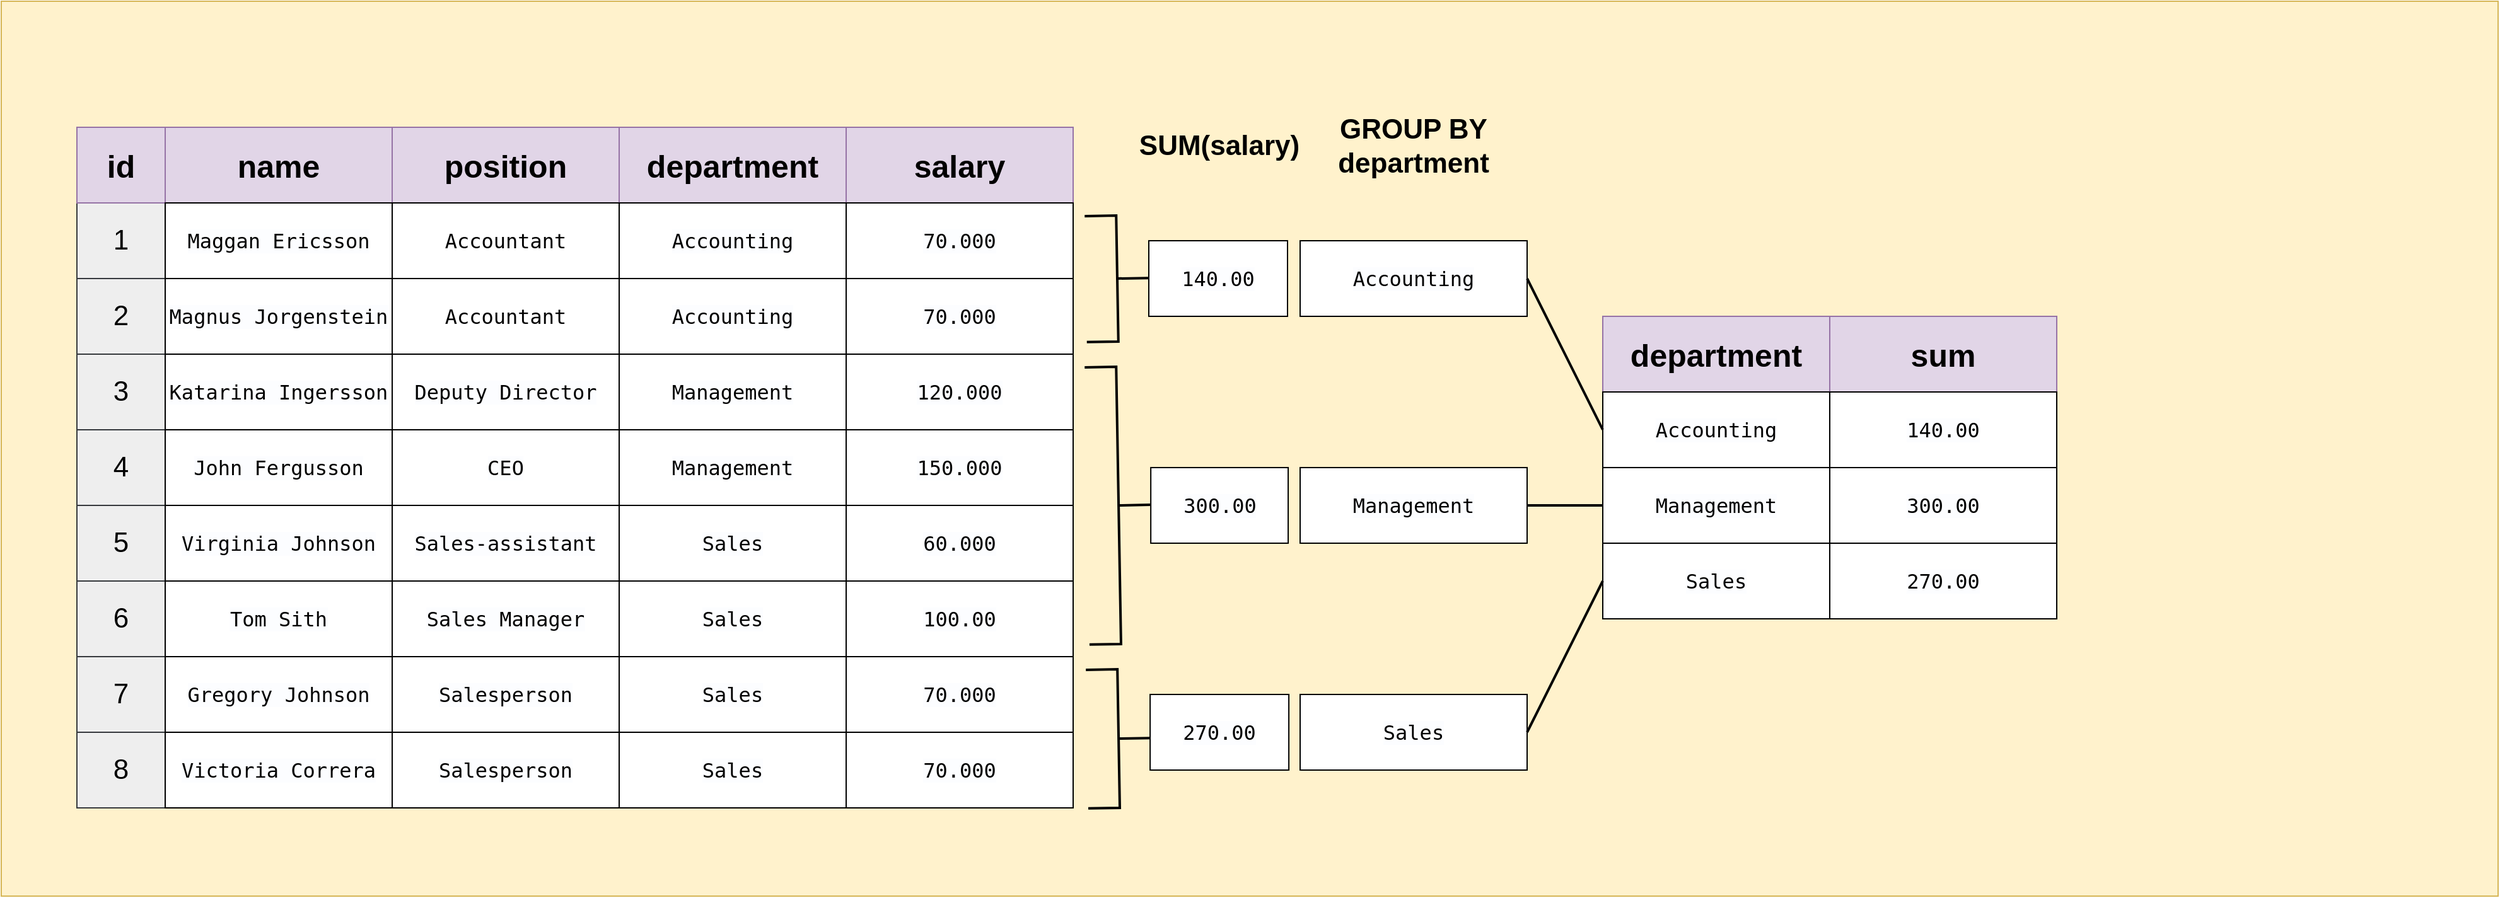 <mxfile version="14.9.2" type="github">
  <diagram id="wDNHoOu6Jpko1F6MiR0f" name="Page-1">
    <mxGraphModel dx="1350" dy="737" grid="1" gridSize="10" guides="1" tooltips="1" connect="1" arrows="1" fold="1" page="1" pageScale="1" pageWidth="100827" pageHeight="10000" math="0" shadow="0">
      <root>
        <mxCell id="0" />
        <mxCell id="1" parent="0" />
        <mxCell id="MJIMx1O3fb0VPixdZPdm-53" value="" style="rounded=0;whiteSpace=wrap;html=1;fillColor=#fff2cc;strokeColor=#d6b656;" vertex="1" parent="1">
          <mxGeometry x="670" y="650" width="1980" height="710" as="geometry" />
        </mxCell>
        <mxCell id="MJIMx1O3fb0VPixdZPdm-6" value="&lt;font style=&quot;font-size: 22px&quot;&gt;1&lt;/font&gt;" style="rounded=0;whiteSpace=wrap;html=1;fillColor=#eeeeee;strokeColor=#36393d;" vertex="1" parent="1">
          <mxGeometry x="730" y="810" width="70" height="60" as="geometry" />
        </mxCell>
        <mxCell id="MJIMx1O3fb0VPixdZPdm-7" value="&lt;b&gt;&lt;font style=&quot;font-size: 25px&quot;&gt;name&lt;/font&gt;&lt;/b&gt;" style="rounded=0;whiteSpace=wrap;html=1;fillColor=#e1d5e7;strokeColor=#9673a6;" vertex="1" parent="1">
          <mxGeometry x="800" y="750" width="180" height="60" as="geometry" />
        </mxCell>
        <mxCell id="MJIMx1O3fb0VPixdZPdm-8" value="&lt;b&gt;&lt;font style=&quot;font-size: 25px&quot;&gt;position&lt;/font&gt;&lt;/b&gt;" style="rounded=0;whiteSpace=wrap;html=1;fillColor=#e1d5e7;strokeColor=#9673a6;" vertex="1" parent="1">
          <mxGeometry x="980" y="750" width="180" height="60" as="geometry" />
        </mxCell>
        <mxCell id="MJIMx1O3fb0VPixdZPdm-9" value="&lt;b&gt;&lt;font style=&quot;font-size: 25px&quot;&gt;department&lt;/font&gt;&lt;/b&gt;" style="rounded=0;whiteSpace=wrap;html=1;fillColor=#e1d5e7;strokeColor=#9673a6;" vertex="1" parent="1">
          <mxGeometry x="1160" y="750" width="180" height="60" as="geometry" />
        </mxCell>
        <mxCell id="MJIMx1O3fb0VPixdZPdm-10" value="&lt;b&gt;&lt;font style=&quot;font-size: 25px&quot;&gt;salary&lt;/font&gt;&lt;/b&gt;" style="rounded=0;whiteSpace=wrap;html=1;fillColor=#e1d5e7;strokeColor=#9673a6;" vertex="1" parent="1">
          <mxGeometry x="1340" y="750" width="180" height="60" as="geometry" />
        </mxCell>
        <mxCell id="MJIMx1O3fb0VPixdZPdm-11" value="&lt;b&gt;&lt;font style=&quot;font-size: 25px&quot;&gt;id&lt;/font&gt;&lt;/b&gt;" style="rounded=0;whiteSpace=wrap;html=1;fillColor=#e1d5e7;strokeColor=#9673a6;" vertex="1" parent="1">
          <mxGeometry x="730" y="750" width="70" height="60" as="geometry" />
        </mxCell>
        <mxCell id="MJIMx1O3fb0VPixdZPdm-12" value="&lt;font style=&quot;font-size: 22px&quot;&gt;2&lt;/font&gt;" style="rounded=0;whiteSpace=wrap;html=1;fillColor=#eeeeee;strokeColor=#36393d;" vertex="1" parent="1">
          <mxGeometry x="730" y="870" width="70" height="60" as="geometry" />
        </mxCell>
        <mxCell id="MJIMx1O3fb0VPixdZPdm-13" value="&lt;font style=&quot;font-size: 22px&quot;&gt;3&lt;/font&gt;" style="rounded=0;whiteSpace=wrap;html=1;fillColor=#eeeeee;strokeColor=#36393d;" vertex="1" parent="1">
          <mxGeometry x="730" y="930" width="70" height="60" as="geometry" />
        </mxCell>
        <mxCell id="MJIMx1O3fb0VPixdZPdm-14" value="&lt;font style=&quot;font-size: 22px&quot;&gt;4&lt;/font&gt;" style="rounded=0;whiteSpace=wrap;html=1;fillColor=#eeeeee;strokeColor=#36393d;" vertex="1" parent="1">
          <mxGeometry x="730" y="990" width="70" height="60" as="geometry" />
        </mxCell>
        <mxCell id="MJIMx1O3fb0VPixdZPdm-15" value="&lt;font style=&quot;font-size: 22px&quot;&gt;5&lt;/font&gt;" style="rounded=0;whiteSpace=wrap;html=1;fillColor=#eeeeee;strokeColor=#36393d;" vertex="1" parent="1">
          <mxGeometry x="730" y="1050" width="70" height="60" as="geometry" />
        </mxCell>
        <mxCell id="MJIMx1O3fb0VPixdZPdm-16" value="&lt;font style=&quot;font-size: 22px&quot;&gt;6&lt;/font&gt;" style="rounded=0;whiteSpace=wrap;html=1;fillColor=#eeeeee;strokeColor=#36393d;" vertex="1" parent="1">
          <mxGeometry x="730" y="1110" width="70" height="60" as="geometry" />
        </mxCell>
        <mxCell id="MJIMx1O3fb0VPixdZPdm-17" value="&lt;font style=&quot;font-size: 22px&quot;&gt;7&lt;/font&gt;" style="rounded=0;whiteSpace=wrap;html=1;fillColor=#eeeeee;strokeColor=#36393d;" vertex="1" parent="1">
          <mxGeometry x="730" y="1170" width="70" height="60" as="geometry" />
        </mxCell>
        <mxCell id="MJIMx1O3fb0VPixdZPdm-18" value="&lt;font style=&quot;font-size: 22px&quot;&gt;8&lt;/font&gt;" style="rounded=0;whiteSpace=wrap;html=1;fillColor=#eeeeee;strokeColor=#36393d;" vertex="1" parent="1">
          <mxGeometry x="730" y="1230" width="70" height="60" as="geometry" />
        </mxCell>
        <mxCell id="MJIMx1O3fb0VPixdZPdm-19" value="&lt;span style=&quot;font-family: &amp;#34;droid sans mono&amp;#34; , monospace , monospace , &amp;#34;droid sans fallback&amp;#34; ; font-size: 16px ; background-color: rgb(252 , 253 , 255)&quot;&gt;Maggan Ericsson&lt;/span&gt;" style="rounded=0;whiteSpace=wrap;html=1;" vertex="1" parent="1">
          <mxGeometry x="800" y="810" width="180" height="60" as="geometry" />
        </mxCell>
        <mxCell id="MJIMx1O3fb0VPixdZPdm-20" value="&lt;span style=&quot;font-family: &amp;#34;droid sans mono&amp;#34; , monospace , monospace , &amp;#34;droid sans fallback&amp;#34; ; font-size: 16px ; background-color: rgb(252 , 253 , 255)&quot;&gt;Magnus Jorgenstein&lt;/span&gt;" style="rounded=0;whiteSpace=wrap;html=1;" vertex="1" parent="1">
          <mxGeometry x="800" y="870" width="180" height="60" as="geometry" />
        </mxCell>
        <mxCell id="MJIMx1O3fb0VPixdZPdm-21" value="&lt;font face=&quot;droid sans mono, monospace, monospace, droid sans fallback&quot;&gt;&lt;span style=&quot;font-size: 16px ; background-color: rgb(252 , 253 , 255)&quot;&gt;Virginia Johnson&lt;/span&gt;&lt;/font&gt;" style="rounded=0;whiteSpace=wrap;html=1;" vertex="1" parent="1">
          <mxGeometry x="800" y="1050" width="180" height="60" as="geometry" />
        </mxCell>
        <mxCell id="MJIMx1O3fb0VPixdZPdm-22" value="&lt;font face=&quot;droid sans mono, monospace, monospace, droid sans fallback&quot;&gt;&lt;span style=&quot;font-size: 16px ; background-color: rgb(252 , 253 , 255)&quot;&gt;Tom Sith&lt;/span&gt;&lt;/font&gt;" style="rounded=0;whiteSpace=wrap;html=1;" vertex="1" parent="1">
          <mxGeometry x="800" y="1110" width="180" height="60" as="geometry" />
        </mxCell>
        <mxCell id="MJIMx1O3fb0VPixdZPdm-23" value="&lt;span style=&quot;font-family: &amp;#34;droid sans mono&amp;#34; , monospace , monospace , &amp;#34;droid sans fallback&amp;#34; ; font-size: 16px ; background-color: rgb(252 , 253 , 255)&quot;&gt;Gregory Johnson&lt;/span&gt;" style="rounded=0;whiteSpace=wrap;html=1;" vertex="1" parent="1">
          <mxGeometry x="800" y="1170" width="180" height="60" as="geometry" />
        </mxCell>
        <mxCell id="MJIMx1O3fb0VPixdZPdm-24" value="&lt;span style=&quot;font-family: &amp;#34;droid sans mono&amp;#34; , monospace , monospace , &amp;#34;droid sans fallback&amp;#34; ; font-size: 16px ; background-color: rgb(252 , 253 , 255)&quot;&gt;Victoria Correra&lt;/span&gt;" style="rounded=0;whiteSpace=wrap;html=1;" vertex="1" parent="1">
          <mxGeometry x="800" y="1230" width="180" height="60" as="geometry" />
        </mxCell>
        <mxCell id="MJIMx1O3fb0VPixdZPdm-25" value="&lt;span style=&quot;font-family: &amp;#34;droid sans mono&amp;#34; , monospace , monospace , &amp;#34;droid sans fallback&amp;#34; ; font-size: 16px ; background-color: rgb(252 , 253 , 255)&quot;&gt;Katarina Ingersson&lt;/span&gt;" style="rounded=0;whiteSpace=wrap;html=1;" vertex="1" parent="1">
          <mxGeometry x="800" y="930" width="180" height="60" as="geometry" />
        </mxCell>
        <mxCell id="MJIMx1O3fb0VPixdZPdm-26" value="&lt;span style=&quot;font-family: &amp;#34;droid sans mono&amp;#34; , monospace , monospace , &amp;#34;droid sans fallback&amp;#34; ; font-size: 16px ; background-color: rgb(252 , 253 , 255)&quot;&gt;John Fergusson&lt;/span&gt;" style="rounded=0;whiteSpace=wrap;html=1;" vertex="1" parent="1">
          <mxGeometry x="800" y="990" width="180" height="60" as="geometry" />
        </mxCell>
        <mxCell id="MJIMx1O3fb0VPixdZPdm-27" value="&lt;span style=&quot;font-family: &amp;#34;droid sans mono&amp;#34; , monospace , monospace , &amp;#34;droid sans fallback&amp;#34; ; font-size: 16px ; background-color: rgb(252 , 253 , 255)&quot;&gt;Accounting&lt;/span&gt;" style="rounded=0;whiteSpace=wrap;html=1;" vertex="1" parent="1">
          <mxGeometry x="1160" y="810" width="180" height="60" as="geometry" />
        </mxCell>
        <mxCell id="MJIMx1O3fb0VPixdZPdm-28" value="&lt;span style=&quot;font-family: &amp;#34;droid sans mono&amp;#34; , monospace , monospace , &amp;#34;droid sans fallback&amp;#34; ; font-size: 16px&quot;&gt;Accountant&lt;/span&gt;" style="rounded=0;whiteSpace=wrap;html=1;" vertex="1" parent="1">
          <mxGeometry x="980" y="870" width="180" height="60" as="geometry" />
        </mxCell>
        <mxCell id="MJIMx1O3fb0VPixdZPdm-29" value="&lt;span style=&quot;font-family: &amp;#34;droid sans mono&amp;#34; , monospace , monospace , &amp;#34;droid sans fallback&amp;#34; ; font-size: 16px ; background-color: rgb(252 , 253 , 255)&quot;&gt;Sales-assistant&lt;/span&gt;" style="rounded=0;whiteSpace=wrap;html=1;" vertex="1" parent="1">
          <mxGeometry x="980" y="1050" width="180" height="60" as="geometry" />
        </mxCell>
        <mxCell id="MJIMx1O3fb0VPixdZPdm-30" value="&lt;span style=&quot;font-family: &amp;#34;droid sans mono&amp;#34; , monospace , monospace , &amp;#34;droid sans fallback&amp;#34; ; font-size: 16px ; background-color: rgb(252 , 253 , 255)&quot;&gt;Sales Manager&lt;/span&gt;" style="rounded=0;whiteSpace=wrap;html=1;" vertex="1" parent="1">
          <mxGeometry x="980" y="1110" width="180" height="60" as="geometry" />
        </mxCell>
        <mxCell id="MJIMx1O3fb0VPixdZPdm-31" value="&lt;span style=&quot;font-family: &amp;#34;droid sans mono&amp;#34; , monospace , monospace , &amp;#34;droid sans fallback&amp;#34; ; font-size: 16px ; background-color: rgb(252 , 253 , 255)&quot;&gt;Salesperson&lt;/span&gt;" style="rounded=0;whiteSpace=wrap;html=1;" vertex="1" parent="1">
          <mxGeometry x="980" y="1170" width="180" height="60" as="geometry" />
        </mxCell>
        <mxCell id="MJIMx1O3fb0VPixdZPdm-32" value="&lt;span style=&quot;font-family: &amp;#34;droid sans mono&amp;#34; , monospace , monospace , &amp;#34;droid sans fallback&amp;#34; ; font-size: 16px ; background-color: rgb(252 , 253 , 255)&quot;&gt;Salesperson&lt;/span&gt;" style="rounded=0;whiteSpace=wrap;html=1;" vertex="1" parent="1">
          <mxGeometry x="980" y="1230" width="180" height="60" as="geometry" />
        </mxCell>
        <mxCell id="MJIMx1O3fb0VPixdZPdm-33" value="&lt;span style=&quot;font-family: &amp;#34;droid sans mono&amp;#34; , monospace , monospace , &amp;#34;droid sans fallback&amp;#34; ; font-size: 16px ; background-color: rgb(252 , 253 , 255)&quot;&gt;Deputy Director&lt;/span&gt;" style="rounded=0;whiteSpace=wrap;html=1;" vertex="1" parent="1">
          <mxGeometry x="980" y="930" width="180" height="60" as="geometry" />
        </mxCell>
        <mxCell id="MJIMx1O3fb0VPixdZPdm-34" value="&lt;span style=&quot;font-family: &amp;#34;droid sans mono&amp;#34; , monospace , monospace , &amp;#34;droid sans fallback&amp;#34; ; font-size: 16px ; background-color: rgb(252 , 253 , 255)&quot;&gt;CEO&lt;/span&gt;" style="rounded=0;whiteSpace=wrap;html=1;" vertex="1" parent="1">
          <mxGeometry x="980" y="990" width="180" height="60" as="geometry" />
        </mxCell>
        <mxCell id="MJIMx1O3fb0VPixdZPdm-35" value="&lt;font face=&quot;droid sans mono, monospace, monospace, droid sans fallback&quot;&gt;&lt;span style=&quot;font-size: 16px&quot;&gt;Accountant&lt;/span&gt;&lt;/font&gt;" style="rounded=0;whiteSpace=wrap;html=1;" vertex="1" parent="1">
          <mxGeometry x="980" y="810" width="180" height="60" as="geometry" />
        </mxCell>
        <mxCell id="MJIMx1O3fb0VPixdZPdm-36" value="&lt;span style=&quot;font-family: &amp;#34;droid sans mono&amp;#34; , monospace , monospace , &amp;#34;droid sans fallback&amp;#34; ; font-size: 16px ; background-color: rgb(252 , 253 , 255)&quot;&gt;70.000&lt;/span&gt;" style="rounded=0;whiteSpace=wrap;html=1;" vertex="1" parent="1">
          <mxGeometry x="1340" y="810" width="180" height="60" as="geometry" />
        </mxCell>
        <mxCell id="MJIMx1O3fb0VPixdZPdm-37" value="&lt;span style=&quot;font-family: &amp;#34;droid sans mono&amp;#34; , monospace , monospace , &amp;#34;droid sans fallback&amp;#34; ; font-size: 16px ; background-color: rgb(252 , 253 , 255)&quot;&gt;Accounting&lt;/span&gt;" style="rounded=0;whiteSpace=wrap;html=1;" vertex="1" parent="1">
          <mxGeometry x="1160" y="870" width="180" height="60" as="geometry" />
        </mxCell>
        <mxCell id="MJIMx1O3fb0VPixdZPdm-38" value="&lt;span style=&quot;font-family: &amp;#34;droid sans mono&amp;#34; , monospace , monospace , &amp;#34;droid sans fallback&amp;#34; ; font-size: 16px ; background-color: rgb(252 , 253 , 255)&quot;&gt;Sales&lt;/span&gt;" style="rounded=0;whiteSpace=wrap;html=1;" vertex="1" parent="1">
          <mxGeometry x="1160" y="1170" width="180" height="60" as="geometry" />
        </mxCell>
        <mxCell id="MJIMx1O3fb0VPixdZPdm-39" value="&lt;span style=&quot;font-family: &amp;#34;droid sans mono&amp;#34; , monospace , monospace , &amp;#34;droid sans fallback&amp;#34; ; font-size: 16px ; background-color: rgb(252 , 253 , 255)&quot;&gt;Sales&lt;/span&gt;" style="rounded=0;whiteSpace=wrap;html=1;" vertex="1" parent="1">
          <mxGeometry x="1160" y="1230" width="180" height="60" as="geometry" />
        </mxCell>
        <mxCell id="MJIMx1O3fb0VPixdZPdm-40" value="&lt;span style=&quot;font-family: &amp;#34;droid sans mono&amp;#34; , monospace , monospace , &amp;#34;droid sans fallback&amp;#34; ; font-size: 16px ; background-color: rgb(252 , 253 , 255)&quot;&gt;Sales&lt;/span&gt;" style="rounded=0;whiteSpace=wrap;html=1;" vertex="1" parent="1">
          <mxGeometry x="1160" y="1050" width="180" height="60" as="geometry" />
        </mxCell>
        <mxCell id="MJIMx1O3fb0VPixdZPdm-41" value="&lt;span style=&quot;font-family: &amp;#34;droid sans mono&amp;#34; , monospace , monospace , &amp;#34;droid sans fallback&amp;#34; ; font-size: 16px ; background-color: rgb(252 , 253 , 255)&quot;&gt;Sales&lt;/span&gt;" style="rounded=0;whiteSpace=wrap;html=1;" vertex="1" parent="1">
          <mxGeometry x="1160" y="1110" width="180" height="60" as="geometry" />
        </mxCell>
        <mxCell id="MJIMx1O3fb0VPixdZPdm-42" value="&lt;span style=&quot;font-family: &amp;#34;droid sans mono&amp;#34; , monospace , monospace , &amp;#34;droid sans fallback&amp;#34; ; font-size: 16px ; background-color: rgb(252 , 253 , 255)&quot;&gt;Management&lt;/span&gt;" style="rounded=0;whiteSpace=wrap;html=1;" vertex="1" parent="1">
          <mxGeometry x="1160" y="930" width="180" height="60" as="geometry" />
        </mxCell>
        <mxCell id="MJIMx1O3fb0VPixdZPdm-43" value="&lt;span style=&quot;font-family: &amp;#34;droid sans mono&amp;#34; , monospace , monospace , &amp;#34;droid sans fallback&amp;#34; ; font-size: 16px ; background-color: rgb(252 , 253 , 255)&quot;&gt;Management&lt;/span&gt;" style="rounded=0;whiteSpace=wrap;html=1;" vertex="1" parent="1">
          <mxGeometry x="1160" y="990" width="180" height="60" as="geometry" />
        </mxCell>
        <mxCell id="MJIMx1O3fb0VPixdZPdm-44" value="&lt;span style=&quot;font-family: &amp;#34;droid sans mono&amp;#34; , monospace , monospace , &amp;#34;droid sans fallback&amp;#34; ; font-size: 16px ; background-color: rgb(252 , 253 , 255)&quot;&gt;70.000&lt;/span&gt;" style="rounded=0;whiteSpace=wrap;html=1;" vertex="1" parent="1">
          <mxGeometry x="1340" y="870" width="180" height="60" as="geometry" />
        </mxCell>
        <mxCell id="MJIMx1O3fb0VPixdZPdm-45" value="&lt;span style=&quot;font-family: &amp;#34;droid sans mono&amp;#34; , monospace , monospace , &amp;#34;droid sans fallback&amp;#34; ; font-size: 16px ; background-color: rgb(252 , 253 , 255)&quot;&gt;60.000&lt;/span&gt;" style="rounded=0;whiteSpace=wrap;html=1;" vertex="1" parent="1">
          <mxGeometry x="1340" y="1050" width="180" height="60" as="geometry" />
        </mxCell>
        <mxCell id="MJIMx1O3fb0VPixdZPdm-46" value="&lt;span style=&quot;font-family: &amp;#34;droid sans mono&amp;#34; , monospace , monospace , &amp;#34;droid sans fallback&amp;#34; ; font-size: 16px ; background-color: rgb(252 , 253 , 255)&quot;&gt;100.00&lt;/span&gt;" style="rounded=0;whiteSpace=wrap;html=1;" vertex="1" parent="1">
          <mxGeometry x="1340" y="1110" width="180" height="60" as="geometry" />
        </mxCell>
        <mxCell id="MJIMx1O3fb0VPixdZPdm-47" value="&lt;span style=&quot;font-family: &amp;#34;droid sans mono&amp;#34; , monospace , monospace , &amp;#34;droid sans fallback&amp;#34; ; font-size: 16px ; background-color: rgb(252 , 253 , 255)&quot;&gt;70.000&lt;/span&gt;" style="rounded=0;whiteSpace=wrap;html=1;" vertex="1" parent="1">
          <mxGeometry x="1340" y="1170" width="180" height="60" as="geometry" />
        </mxCell>
        <mxCell id="MJIMx1O3fb0VPixdZPdm-48" value="&lt;span style=&quot;font-family: &amp;#34;droid sans mono&amp;#34; , monospace , monospace , &amp;#34;droid sans fallback&amp;#34; ; font-size: 16px ; background-color: rgb(252 , 253 , 255)&quot;&gt;70.000&lt;/span&gt;" style="rounded=0;whiteSpace=wrap;html=1;" vertex="1" parent="1">
          <mxGeometry x="1340" y="1230" width="180" height="60" as="geometry" />
        </mxCell>
        <mxCell id="MJIMx1O3fb0VPixdZPdm-49" value="&lt;span style=&quot;font-family: &amp;#34;droid sans mono&amp;#34; , monospace , monospace , &amp;#34;droid sans fallback&amp;#34; ; font-size: 16px ; background-color: rgb(252 , 253 , 255)&quot;&gt;120.000&lt;/span&gt;" style="rounded=0;whiteSpace=wrap;html=1;" vertex="1" parent="1">
          <mxGeometry x="1340" y="930" width="180" height="60" as="geometry" />
        </mxCell>
        <mxCell id="MJIMx1O3fb0VPixdZPdm-50" value="&lt;span style=&quot;font-family: &amp;#34;droid sans mono&amp;#34; , monospace , monospace , &amp;#34;droid sans fallback&amp;#34; ; font-size: 16px ; background-color: rgb(252 , 253 , 255)&quot;&gt;150.000&lt;/span&gt;" style="rounded=0;whiteSpace=wrap;html=1;" vertex="1" parent="1">
          <mxGeometry x="1340" y="990" width="180" height="60" as="geometry" />
        </mxCell>
        <mxCell id="MJIMx1O3fb0VPixdZPdm-54" value="&lt;b&gt;&lt;font style=&quot;font-size: 25px&quot;&gt;department&lt;/font&gt;&lt;/b&gt;" style="rounded=0;whiteSpace=wrap;html=1;fillColor=#e1d5e7;strokeColor=#9673a6;" vertex="1" parent="1">
          <mxGeometry x="1940" y="899.99" width="180" height="60" as="geometry" />
        </mxCell>
        <mxCell id="MJIMx1O3fb0VPixdZPdm-55" value="&lt;span style=&quot;font-family: &amp;#34;droid sans mono&amp;#34; , monospace , monospace , &amp;#34;droid sans fallback&amp;#34; ; font-size: 16px ; background-color: rgb(252 , 253 , 255)&quot;&gt;Accounting&lt;/span&gt;" style="rounded=0;whiteSpace=wrap;html=1;" vertex="1" parent="1">
          <mxGeometry x="1700" y="840" width="180" height="60" as="geometry" />
        </mxCell>
        <mxCell id="MJIMx1O3fb0VPixdZPdm-56" value="&lt;span style=&quot;font-family: &amp;#34;droid sans mono&amp;#34; , monospace , monospace , &amp;#34;droid sans fallback&amp;#34; ; font-size: 16px ; background-color: rgb(252 , 253 , 255)&quot;&gt;Sales&lt;/span&gt;" style="rounded=0;whiteSpace=wrap;html=1;" vertex="1" parent="1">
          <mxGeometry x="1700" y="1200" width="180" height="60" as="geometry" />
        </mxCell>
        <mxCell id="MJIMx1O3fb0VPixdZPdm-57" value="&lt;span style=&quot;font-family: &amp;#34;droid sans mono&amp;#34; , monospace , monospace , &amp;#34;droid sans fallback&amp;#34; ; font-size: 16px ; background-color: rgb(252 , 253 , 255)&quot;&gt;Management&lt;/span&gt;" style="rounded=0;whiteSpace=wrap;html=1;" vertex="1" parent="1">
          <mxGeometry x="1700" y="1019.99" width="180" height="60" as="geometry" />
        </mxCell>
        <mxCell id="MJIMx1O3fb0VPixdZPdm-58" value="" style="strokeWidth=2;html=1;shape=mxgraph.flowchart.annotation_2;align=left;labelPosition=right;pointerEvents=1;rotation=-181;" vertex="1" parent="1">
          <mxGeometry x="1530" y="820" width="50" height="100" as="geometry" />
        </mxCell>
        <mxCell id="MJIMx1O3fb0VPixdZPdm-59" value="" style="strokeWidth=2;html=1;shape=mxgraph.flowchart.annotation_2;align=left;labelPosition=right;pointerEvents=1;rotation=-181;" vertex="1" parent="1">
          <mxGeometry x="1531.05" y="939.99" width="50" height="220" as="geometry" />
        </mxCell>
        <mxCell id="MJIMx1O3fb0VPixdZPdm-60" value="" style="strokeWidth=2;html=1;shape=mxgraph.flowchart.annotation_2;align=left;labelPosition=right;pointerEvents=1;rotation=-181;" vertex="1" parent="1">
          <mxGeometry x="1531.05" y="1180" width="50" height="110" as="geometry" />
        </mxCell>
        <mxCell id="MJIMx1O3fb0VPixdZPdm-66" value="&lt;span style=&quot;font-family: &amp;#34;droid sans mono&amp;#34; , monospace , monospace , &amp;#34;droid sans fallback&amp;#34; ; font-size: 16px ; background-color: rgb(252 , 253 , 255)&quot;&gt;Accounting&lt;/span&gt;" style="rounded=0;whiteSpace=wrap;html=1;" vertex="1" parent="1">
          <mxGeometry x="1940" y="959.99" width="180" height="60" as="geometry" />
        </mxCell>
        <mxCell id="MJIMx1O3fb0VPixdZPdm-67" value="&lt;span style=&quot;font-family: &amp;#34;droid sans mono&amp;#34; , monospace , monospace , &amp;#34;droid sans fallback&amp;#34; ; font-size: 16px ; background-color: rgb(252 , 253 , 255)&quot;&gt;Sales&lt;/span&gt;" style="rounded=0;whiteSpace=wrap;html=1;" vertex="1" parent="1">
          <mxGeometry x="1940" y="1079.99" width="180" height="60" as="geometry" />
        </mxCell>
        <mxCell id="MJIMx1O3fb0VPixdZPdm-68" value="&lt;span style=&quot;font-family: &amp;#34;droid sans mono&amp;#34; , monospace , monospace , &amp;#34;droid sans fallback&amp;#34; ; font-size: 16px ; background-color: rgb(252 , 253 , 255)&quot;&gt;Management&lt;/span&gt;" style="rounded=0;whiteSpace=wrap;html=1;" vertex="1" parent="1">
          <mxGeometry x="1940" y="1019.99" width="180" height="60" as="geometry" />
        </mxCell>
        <mxCell id="MJIMx1O3fb0VPixdZPdm-70" value="" style="endArrow=none;html=1;strokeWidth=2;entryX=0;entryY=0.5;entryDx=0;entryDy=0;exitX=1;exitY=0.5;exitDx=0;exitDy=0;" edge="1" parent="1" source="MJIMx1O3fb0VPixdZPdm-55" target="MJIMx1O3fb0VPixdZPdm-66">
          <mxGeometry width="50" height="50" relative="1" as="geometry">
            <mxPoint x="1761.05" y="880" as="sourcePoint" />
            <mxPoint x="1811.05" y="830" as="targetPoint" />
          </mxGeometry>
        </mxCell>
        <mxCell id="MJIMx1O3fb0VPixdZPdm-71" value="" style="endArrow=none;html=1;strokeWidth=2;exitX=1;exitY=0.5;exitDx=0;exitDy=0;entryX=0;entryY=0.5;entryDx=0;entryDy=0;" edge="1" parent="1" source="MJIMx1O3fb0VPixdZPdm-56" target="MJIMx1O3fb0VPixdZPdm-67">
          <mxGeometry width="50" height="50" relative="1" as="geometry">
            <mxPoint x="1780" y="1110" as="sourcePoint" />
            <mxPoint x="1830" y="1060" as="targetPoint" />
          </mxGeometry>
        </mxCell>
        <mxCell id="MJIMx1O3fb0VPixdZPdm-72" value="" style="endArrow=none;html=1;strokeWidth=2;entryX=0;entryY=0.5;entryDx=0;entryDy=0;exitX=1;exitY=0.5;exitDx=0;exitDy=0;" edge="1" parent="1" source="MJIMx1O3fb0VPixdZPdm-57" target="MJIMx1O3fb0VPixdZPdm-68">
          <mxGeometry width="50" height="50" relative="1" as="geometry">
            <mxPoint x="1761.05" y="1240" as="sourcePoint" />
            <mxPoint x="1811.05" y="1190" as="targetPoint" />
          </mxGeometry>
        </mxCell>
        <mxCell id="MJIMx1O3fb0VPixdZPdm-73" value="&lt;b&gt;&lt;font style=&quot;font-size: 22px&quot;&gt;GROUP BY department&lt;/font&gt;&lt;/b&gt;" style="text;html=1;strokeColor=none;fillColor=none;align=center;verticalAlign=middle;whiteSpace=wrap;rounded=0;" vertex="1" parent="1">
          <mxGeometry x="1700" y="730" width="180" height="70" as="geometry" />
        </mxCell>
        <mxCell id="MJIMx1O3fb0VPixdZPdm-74" value="&lt;b&gt;&lt;font style=&quot;font-size: 25px&quot;&gt;sum&lt;/font&gt;&lt;/b&gt;" style="rounded=0;whiteSpace=wrap;html=1;fillColor=#e1d5e7;strokeColor=#9673a6;" vertex="1" parent="1">
          <mxGeometry x="2120" y="900" width="180" height="60" as="geometry" />
        </mxCell>
        <mxCell id="MJIMx1O3fb0VPixdZPdm-75" value="&lt;span style=&quot;font-family: &amp;#34;droid sans mono&amp;#34; , monospace , monospace , &amp;#34;droid sans fallback&amp;#34; ; font-size: 16px ; background-color: rgb(252 , 253 , 255)&quot;&gt;140.00&lt;/span&gt;" style="rounded=0;whiteSpace=wrap;html=1;" vertex="1" parent="1">
          <mxGeometry x="2120" y="960" width="180" height="60" as="geometry" />
        </mxCell>
        <mxCell id="MJIMx1O3fb0VPixdZPdm-76" value="&lt;span style=&quot;font-family: &amp;#34;droid sans mono&amp;#34; , monospace , monospace , &amp;#34;droid sans fallback&amp;#34; ; font-size: 16px ; background-color: rgb(252 , 253 , 255)&quot;&gt;270.00&lt;/span&gt;" style="rounded=0;whiteSpace=wrap;html=1;" vertex="1" parent="1">
          <mxGeometry x="2120" y="1080" width="180" height="60" as="geometry" />
        </mxCell>
        <mxCell id="MJIMx1O3fb0VPixdZPdm-77" value="&lt;span style=&quot;font-family: &amp;#34;droid sans mono&amp;#34; , monospace , monospace , &amp;#34;droid sans fallback&amp;#34; ; font-size: 16px ; background-color: rgb(252 , 253 , 255)&quot;&gt;300.00&lt;/span&gt;" style="rounded=0;whiteSpace=wrap;html=1;" vertex="1" parent="1">
          <mxGeometry x="2120" y="1020" width="180" height="60" as="geometry" />
        </mxCell>
        <mxCell id="MJIMx1O3fb0VPixdZPdm-78" value="&lt;span style=&quot;font-family: &amp;#34;droid sans mono&amp;#34; , monospace , monospace , &amp;#34;droid sans fallback&amp;#34; ; font-size: 16px ; background-color: rgb(252 , 253 , 255)&quot;&gt;140.00&lt;/span&gt;" style="rounded=0;whiteSpace=wrap;html=1;" vertex="1" parent="1">
          <mxGeometry x="1580" y="839.99" width="110" height="60" as="geometry" />
        </mxCell>
        <mxCell id="MJIMx1O3fb0VPixdZPdm-79" value="&lt;span style=&quot;font-family: &amp;#34;droid sans mono&amp;#34; , monospace , monospace , &amp;#34;droid sans fallback&amp;#34; ; font-size: 16px ; background-color: rgb(252 , 253 , 255)&quot;&gt;270.00&lt;/span&gt;" style="rounded=0;whiteSpace=wrap;html=1;" vertex="1" parent="1">
          <mxGeometry x="1581.05" y="1200" width="110" height="60" as="geometry" />
        </mxCell>
        <mxCell id="MJIMx1O3fb0VPixdZPdm-80" value="&lt;span style=&quot;font-family: &amp;#34;droid sans mono&amp;#34; , monospace , monospace , &amp;#34;droid sans fallback&amp;#34; ; font-size: 16px ; background-color: rgb(252 , 253 , 255)&quot;&gt;300.00&lt;/span&gt;" style="rounded=0;whiteSpace=wrap;html=1;" vertex="1" parent="1">
          <mxGeometry x="1581.58" y="1019.99" width="108.95" height="60" as="geometry" />
        </mxCell>
        <mxCell id="MJIMx1O3fb0VPixdZPdm-84" value="&lt;b&gt;&lt;font style=&quot;font-size: 22px&quot;&gt;SUM(salary)&lt;/font&gt;&lt;/b&gt;" style="text;html=1;strokeColor=none;fillColor=none;align=center;verticalAlign=middle;whiteSpace=wrap;rounded=0;" vertex="1" parent="1">
          <mxGeometry x="1546.05" y="730" width="180" height="70" as="geometry" />
        </mxCell>
      </root>
    </mxGraphModel>
  </diagram>
</mxfile>
